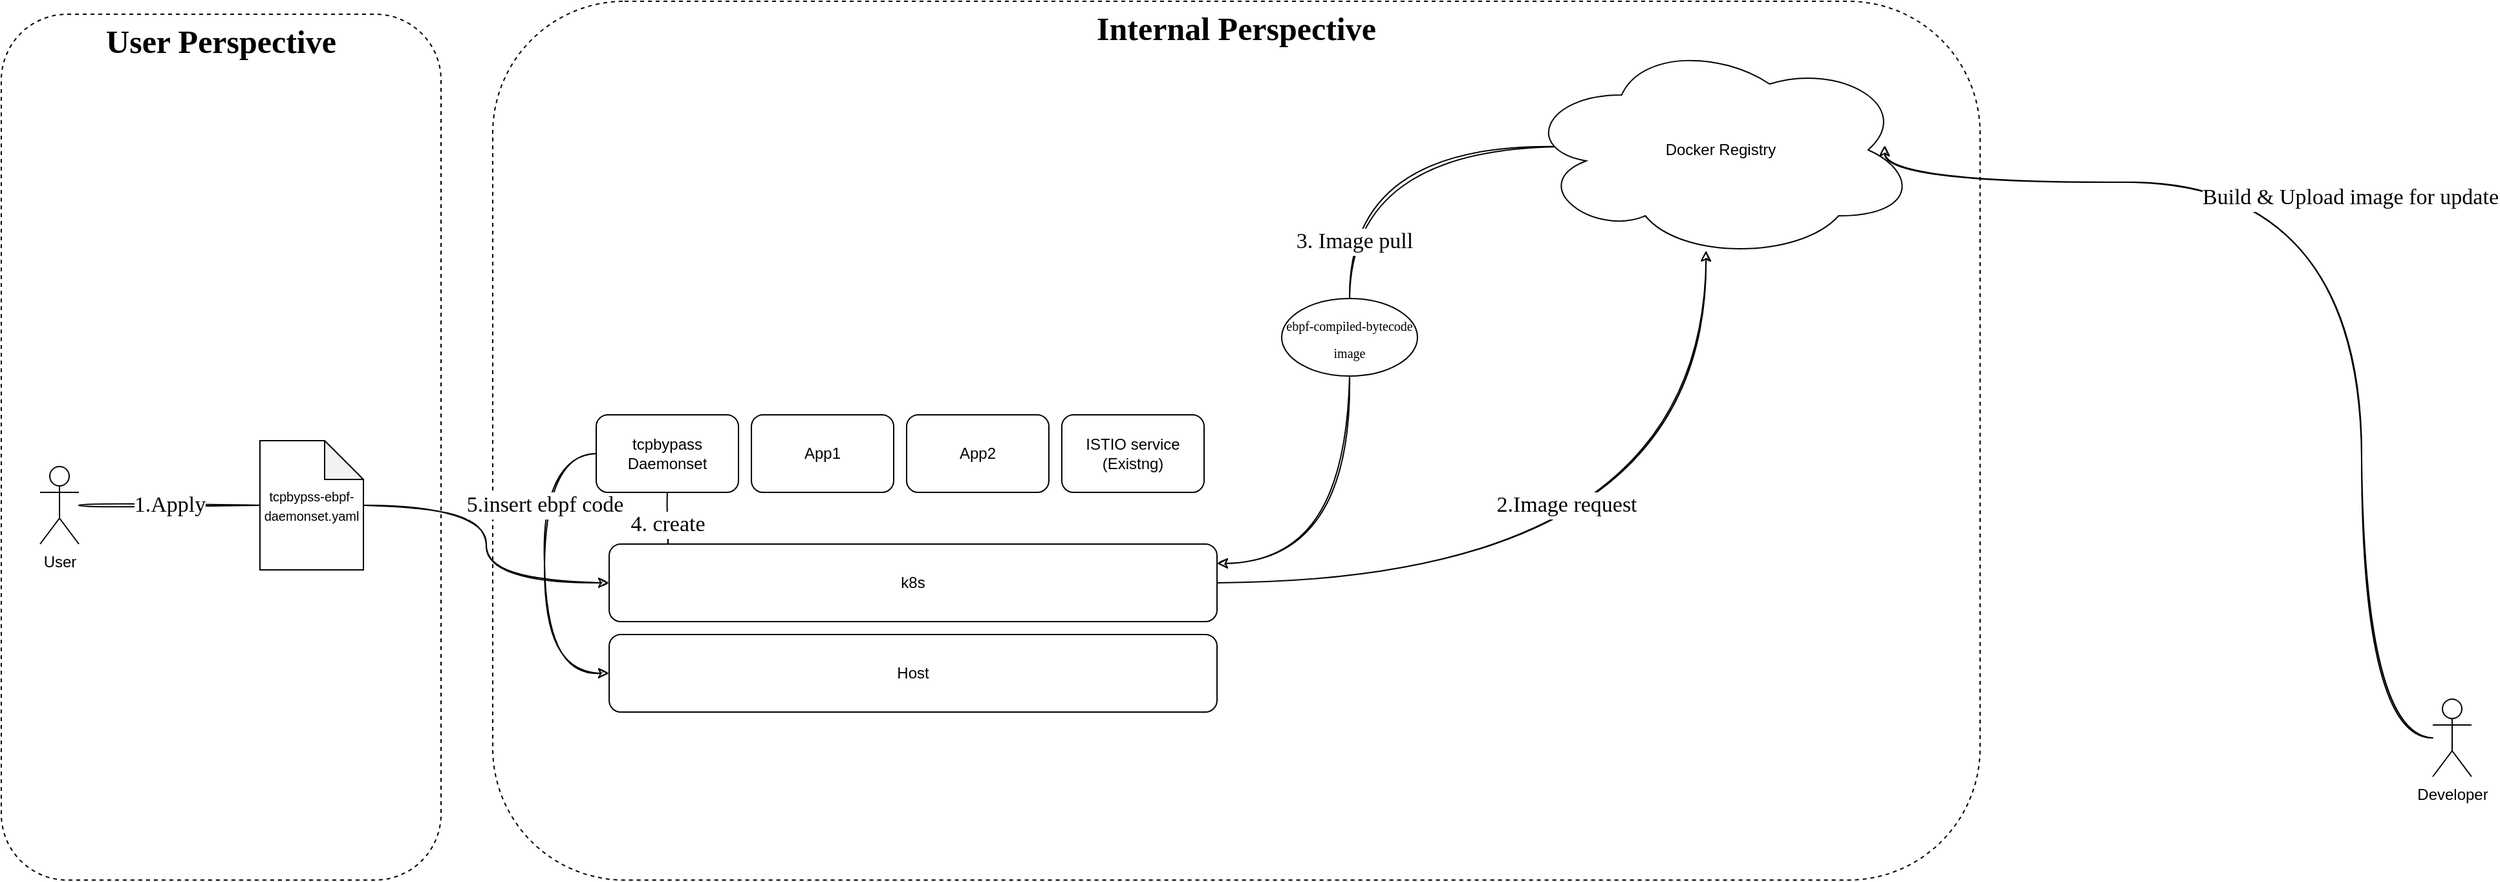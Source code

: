 <mxfile version="14.6.13" type="github">
  <diagram id="87LNFzpWVNBMK7Gw0o0t" name="Page-1">
    <mxGraphModel dx="1955" dy="2288" grid="1" gridSize="10" guides="1" tooltips="1" connect="1" arrows="1" fold="1" page="1" pageScale="1" pageWidth="850" pageHeight="1100" math="0" shadow="0">
      <root>
        <mxCell id="0" />
        <mxCell id="1" parent="0" />
        <mxCell id="frIw0XrVh3BfgqBJoF9k-35" value="&lt;b&gt;&lt;font style=&quot;font-size: 25px&quot;&gt;Internal Perspective&lt;/font&gt;&lt;/b&gt;" style="rounded=1;whiteSpace=wrap;html=1;fontFamily=Comic Sans MS;fontSize=17;align=center;glass=0;shadow=0;sketch=0;dashed=1;verticalAlign=top;" vertex="1" parent="1">
          <mxGeometry x="420" y="-10" width="1150" height="680" as="geometry" />
        </mxCell>
        <mxCell id="frIw0XrVh3BfgqBJoF9k-34" value="&lt;b&gt;&lt;font style=&quot;font-size: 25px&quot;&gt;User Perspective&lt;/font&gt;&lt;/b&gt;" style="rounded=1;whiteSpace=wrap;html=1;fontFamily=Comic Sans MS;fontSize=17;align=center;glass=0;shadow=0;sketch=0;dashed=1;verticalAlign=top;" vertex="1" parent="1">
          <mxGeometry x="40" width="340" height="670" as="geometry" />
        </mxCell>
        <mxCell id="frIw0XrVh3BfgqBJoF9k-25" value="1.Apply" style="edgeStyle=orthogonalEdgeStyle;curved=1;rounded=0;sketch=1;orthogonalLoop=1;jettySize=auto;html=1;entryX=0;entryY=0.5;entryDx=0;entryDy=0;entryPerimeter=0;fontFamily=Comic Sans MS;fontSize=17;endArrow=none;endFill=0;" edge="1" parent="1" source="frIw0XrVh3BfgqBJoF9k-1" target="frIw0XrVh3BfgqBJoF9k-2">
          <mxGeometry relative="1" as="geometry" />
        </mxCell>
        <mxCell id="frIw0XrVh3BfgqBJoF9k-1" value="User" style="shape=umlActor;verticalLabelPosition=bottom;verticalAlign=top;html=1;outlineConnect=0;" vertex="1" parent="1">
          <mxGeometry x="70" y="350" width="30" height="60" as="geometry" />
        </mxCell>
        <mxCell id="frIw0XrVh3BfgqBJoF9k-8" style="edgeStyle=orthogonalEdgeStyle;rounded=0;orthogonalLoop=1;jettySize=auto;html=1;entryX=0;entryY=0.5;entryDx=0;entryDy=0;sketch=1;curved=1;" edge="1" parent="1" source="frIw0XrVh3BfgqBJoF9k-2" target="frIw0XrVh3BfgqBJoF9k-4">
          <mxGeometry relative="1" as="geometry" />
        </mxCell>
        <mxCell id="frIw0XrVh3BfgqBJoF9k-2" value="&lt;font style=&quot;font-size: 10px&quot;&gt;tcpbypss-ebpf-daemonset.yaml&lt;/font&gt;" style="shape=note;whiteSpace=wrap;html=1;backgroundOutline=1;darkOpacity=0.05;" vertex="1" parent="1">
          <mxGeometry x="240" y="330" width="80" height="100" as="geometry" />
        </mxCell>
        <mxCell id="frIw0XrVh3BfgqBJoF9k-11" style="edgeStyle=orthogonalEdgeStyle;rounded=0;orthogonalLoop=1;jettySize=auto;html=1;entryX=0.464;entryY=0.958;entryDx=0;entryDy=0;entryPerimeter=0;curved=1;sketch=1;" edge="1" parent="1" source="frIw0XrVh3BfgqBJoF9k-4" target="frIw0XrVh3BfgqBJoF9k-10">
          <mxGeometry relative="1" as="geometry" />
        </mxCell>
        <mxCell id="frIw0XrVh3BfgqBJoF9k-16" value="2.Image request" style="edgeLabel;html=1;align=center;verticalAlign=middle;resizable=0;points=[];fontSize=17;fontFamily=Comic Sans MS;" vertex="1" connectable="0" parent="frIw0XrVh3BfgqBJoF9k-11">
          <mxGeometry x="0.236" y="55" relative="1" as="geometry">
            <mxPoint x="-53" y="-46" as="offset" />
          </mxGeometry>
        </mxCell>
        <mxCell id="frIw0XrVh3BfgqBJoF9k-31" value="4. create" style="edgeStyle=orthogonalEdgeStyle;curved=1;rounded=0;sketch=1;orthogonalLoop=1;jettySize=auto;html=1;fontFamily=Comic Sans MS;fontSize=17;endArrow=none;endFill=0;" edge="1" parent="1" target="frIw0XrVh3BfgqBJoF9k-9">
          <mxGeometry relative="1" as="geometry">
            <mxPoint x="555" y="420" as="sourcePoint" />
          </mxGeometry>
        </mxCell>
        <mxCell id="frIw0XrVh3BfgqBJoF9k-4" value="k8s" style="rounded=1;whiteSpace=wrap;html=1;" vertex="1" parent="1">
          <mxGeometry x="510" y="410" width="470" height="60" as="geometry" />
        </mxCell>
        <mxCell id="frIw0XrVh3BfgqBJoF9k-7" value="Host" style="rounded=1;whiteSpace=wrap;html=1;" vertex="1" parent="1">
          <mxGeometry x="510" y="480" width="470" height="60" as="geometry" />
        </mxCell>
        <mxCell id="frIw0XrVh3BfgqBJoF9k-32" style="edgeStyle=orthogonalEdgeStyle;curved=1;rounded=0;sketch=1;orthogonalLoop=1;jettySize=auto;html=1;entryX=0;entryY=0.5;entryDx=0;entryDy=0;fontFamily=Comic Sans MS;fontSize=17;endArrow=classic;endFill=1;exitX=0;exitY=0.5;exitDx=0;exitDy=0;" edge="1" parent="1" source="frIw0XrVh3BfgqBJoF9k-9" target="frIw0XrVh3BfgqBJoF9k-7">
          <mxGeometry relative="1" as="geometry">
            <Array as="points">
              <mxPoint x="460" y="340" />
              <mxPoint x="460" y="510" />
            </Array>
          </mxGeometry>
        </mxCell>
        <mxCell id="frIw0XrVh3BfgqBJoF9k-33" value="5.insert ebpf code" style="edgeLabel;html=1;align=center;verticalAlign=middle;resizable=0;points=[];fontSize=17;fontFamily=Comic Sans MS;" vertex="1" connectable="0" parent="frIw0XrVh3BfgqBJoF9k-32">
          <mxGeometry x="-0.289" y="-2" relative="1" as="geometry">
            <mxPoint x="2" y="-13" as="offset" />
          </mxGeometry>
        </mxCell>
        <mxCell id="frIw0XrVh3BfgqBJoF9k-9" value="tcpbypass Daemonset" style="rounded=1;whiteSpace=wrap;html=1;" vertex="1" parent="1">
          <mxGeometry x="500" y="310" width="110" height="60" as="geometry" />
        </mxCell>
        <mxCell id="frIw0XrVh3BfgqBJoF9k-14" style="edgeStyle=orthogonalEdgeStyle;curved=1;rounded=0;sketch=1;orthogonalLoop=1;jettySize=auto;html=1;entryX=1;entryY=0.25;entryDx=0;entryDy=0;fontFamily=Comic Sans MS;fontSize=17;exitX=0.5;exitY=1;exitDx=0;exitDy=0;startArrow=none;" edge="1" parent="1" source="frIw0XrVh3BfgqBJoF9k-19" target="frIw0XrVh3BfgqBJoF9k-4">
          <mxGeometry relative="1" as="geometry" />
        </mxCell>
        <mxCell id="frIw0XrVh3BfgqBJoF9k-23" style="edgeStyle=orthogonalEdgeStyle;curved=1;rounded=0;sketch=1;orthogonalLoop=1;jettySize=auto;html=1;entryX=0.5;entryY=0;entryDx=0;entryDy=0;fontFamily=Comic Sans MS;fontSize=17;endArrow=none;endFill=0;exitX=0.09;exitY=0.485;exitDx=0;exitDy=0;exitPerimeter=0;" edge="1" parent="1" source="frIw0XrVh3BfgqBJoF9k-10" target="frIw0XrVh3BfgqBJoF9k-19">
          <mxGeometry relative="1" as="geometry" />
        </mxCell>
        <mxCell id="frIw0XrVh3BfgqBJoF9k-30" value="3. Image pull" style="edgeLabel;html=1;align=center;verticalAlign=middle;resizable=0;points=[];fontSize=17;fontFamily=Comic Sans MS;" vertex="1" connectable="0" parent="frIw0XrVh3BfgqBJoF9k-23">
          <mxGeometry x="0.68" y="3" relative="1" as="geometry">
            <mxPoint as="offset" />
          </mxGeometry>
        </mxCell>
        <mxCell id="frIw0XrVh3BfgqBJoF9k-10" value="Docker Registry" style="ellipse;shape=cloud;whiteSpace=wrap;html=1;align=center;verticalAlign=middle;" vertex="1" parent="1">
          <mxGeometry x="1216.61" y="20" width="305" height="170" as="geometry" />
        </mxCell>
        <mxCell id="frIw0XrVh3BfgqBJoF9k-19" value="&lt;font style=&quot;font-size: 10px&quot;&gt;ebpf-compiled-bytecode&lt;br&gt;image&lt;/font&gt;" style="ellipse;whiteSpace=wrap;html=1;fontFamily=Comic Sans MS;fontSize=17;align=center;" vertex="1" parent="1">
          <mxGeometry x="1030" y="220" width="105" height="60" as="geometry" />
        </mxCell>
        <mxCell id="frIw0XrVh3BfgqBJoF9k-27" value="App1" style="rounded=1;whiteSpace=wrap;html=1;" vertex="1" parent="1">
          <mxGeometry x="620" y="310" width="110" height="60" as="geometry" />
        </mxCell>
        <mxCell id="frIw0XrVh3BfgqBJoF9k-28" value="App2" style="rounded=1;whiteSpace=wrap;html=1;" vertex="1" parent="1">
          <mxGeometry x="740" y="310" width="110" height="60" as="geometry" />
        </mxCell>
        <mxCell id="frIw0XrVh3BfgqBJoF9k-29" value="ISTIO service&lt;br&gt;(Existng)" style="rounded=1;whiteSpace=wrap;html=1;" vertex="1" parent="1">
          <mxGeometry x="860" y="310" width="110" height="60" as="geometry" />
        </mxCell>
        <mxCell id="frIw0XrVh3BfgqBJoF9k-39" style="edgeStyle=orthogonalEdgeStyle;curved=1;rounded=0;sketch=1;orthogonalLoop=1;jettySize=auto;html=1;entryX=0.917;entryY=0.479;entryDx=0;entryDy=0;entryPerimeter=0;fontFamily=Comic Sans MS;fontSize=17;endArrow=classic;endFill=1;" edge="1" parent="1" source="frIw0XrVh3BfgqBJoF9k-37" target="frIw0XrVh3BfgqBJoF9k-10">
          <mxGeometry relative="1" as="geometry">
            <Array as="points">
              <mxPoint x="1865" y="130" />
              <mxPoint x="1496" y="130" />
            </Array>
          </mxGeometry>
        </mxCell>
        <mxCell id="frIw0XrVh3BfgqBJoF9k-41" value="Build &amp;amp; Upload image for update" style="edgeLabel;html=1;align=center;verticalAlign=middle;resizable=0;points=[];fontSize=17;fontFamily=Comic Sans MS;" vertex="1" connectable="0" parent="frIw0XrVh3BfgqBJoF9k-39">
          <mxGeometry x="0.12" y="12" relative="1" as="geometry">
            <mxPoint as="offset" />
          </mxGeometry>
        </mxCell>
        <mxCell id="frIw0XrVh3BfgqBJoF9k-37" value="Developer" style="shape=umlActor;verticalLabelPosition=bottom;verticalAlign=top;html=1;outlineConnect=0;" vertex="1" parent="1">
          <mxGeometry x="1920" y="530" width="30" height="60" as="geometry" />
        </mxCell>
      </root>
    </mxGraphModel>
  </diagram>
</mxfile>
